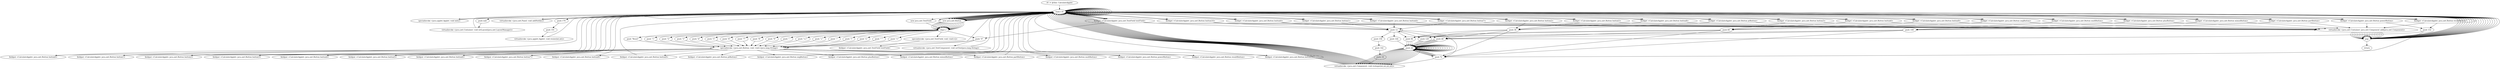 digraph "" {
    "r0 := @this: CalculateApplet"
    "load.r r0"
    "r0 := @this: CalculateApplet"->"load.r r0";
    "specialinvoke <java.applet.Applet: void init()>"
    "load.r r0"->"specialinvoke <java.applet.Applet: void init()>";
    "specialinvoke <java.applet.Applet: void init()>"->"load.r r0";
    "push null"
    "load.r r0"->"push null";
    "virtualinvoke <java.awt.Container: void setLayout(java.awt.LayoutManager)>"
    "push null"->"virtualinvoke <java.awt.Container: void setLayout(java.awt.LayoutManager)>";
    "virtualinvoke <java.awt.Container: void setLayout(java.awt.LayoutManager)>"->"load.r r0";
    "virtualinvoke <java.awt.Panel: void addNotify()>"
    "load.r r0"->"virtualinvoke <java.awt.Panel: void addNotify()>";
    "virtualinvoke <java.awt.Panel: void addNotify()>"->"load.r r0";
    "push 170"
    "load.r r0"->"push 170";
    "push 191"
    "push 170"->"push 191";
    "virtualinvoke <java.applet.Applet: void resize(int,int)>"
    "push 191"->"virtualinvoke <java.applet.Applet: void resize(int,int)>";
    "virtualinvoke <java.applet.Applet: void resize(int,int)>"->"load.r r0";
    "new java.awt.Button"
    "load.r r0"->"new java.awt.Button";
    "dup1.r"
    "new java.awt.Button"->"dup1.r";
    "push \"0\""
    "dup1.r"->"push \"0\"";
    "specialinvoke <java.awt.Button: void <init>(java.lang.String)>"
    "push \"0\""->"specialinvoke <java.awt.Button: void <init>(java.lang.String)>";
    "fieldput <CalculateApplet: java.awt.Button button0>"
    "specialinvoke <java.awt.Button: void <init>(java.lang.String)>"->"fieldput <CalculateApplet: java.awt.Button button0>";
    "fieldput <CalculateApplet: java.awt.Button button0>"->"load.r r0";
    "fieldget <CalculateApplet: java.awt.Button button0>"
    "load.r r0"->"fieldget <CalculateApplet: java.awt.Button button0>";
    "push 12"
    "fieldget <CalculateApplet: java.awt.Button button0>"->"push 12";
    "push 120"
    "push 12"->"push 120";
    "push 24"
    "push 120"->"push 24";
    "push 24"->"push 24";
    "virtualinvoke <java.awt.Component: void reshape(int,int,int,int)>"
    "push 24"->"virtualinvoke <java.awt.Component: void reshape(int,int,int,int)>";
    "virtualinvoke <java.awt.Component: void reshape(int,int,int,int)>"->"load.r r0";
    "load.r r0"->"load.r r0";
    "load.r r0"->"fieldget <CalculateApplet: java.awt.Button button0>";
    "virtualinvoke <java.awt.Container: java.awt.Component add(java.awt.Component)>"
    "fieldget <CalculateApplet: java.awt.Button button0>"->"virtualinvoke <java.awt.Container: java.awt.Component add(java.awt.Component)>";
    "pop"
    "virtualinvoke <java.awt.Container: java.awt.Component add(java.awt.Component)>"->"pop";
    "pop"->"load.r r0";
    "load.r r0"->"new java.awt.Button";
    "new java.awt.Button"->"dup1.r";
    "push \"1\""
    "dup1.r"->"push \"1\"";
    "push \"1\""->"specialinvoke <java.awt.Button: void <init>(java.lang.String)>";
    "fieldput <CalculateApplet: java.awt.Button button1>"
    "specialinvoke <java.awt.Button: void <init>(java.lang.String)>"->"fieldput <CalculateApplet: java.awt.Button button1>";
    "fieldput <CalculateApplet: java.awt.Button button1>"->"load.r r0";
    "fieldget <CalculateApplet: java.awt.Button button1>"
    "load.r r0"->"fieldget <CalculateApplet: java.awt.Button button1>";
    "fieldget <CalculateApplet: java.awt.Button button1>"->"push 12";
    "push 96"
    "push 12"->"push 96";
    "push 96"->"push 24";
    "push 24"->"push 24";
    "push 24"->"virtualinvoke <java.awt.Component: void reshape(int,int,int,int)>";
    "virtualinvoke <java.awt.Component: void reshape(int,int,int,int)>"->"load.r r0";
    "load.r r0"->"load.r r0";
    "load.r r0"->"fieldget <CalculateApplet: java.awt.Button button1>";
    "fieldget <CalculateApplet: java.awt.Button button1>"->"virtualinvoke <java.awt.Container: java.awt.Component add(java.awt.Component)>";
    "virtualinvoke <java.awt.Container: java.awt.Component add(java.awt.Component)>"->"pop";
    "pop"->"load.r r0";
    "load.r r0"->"new java.awt.Button";
    "new java.awt.Button"->"dup1.r";
    "push \"2\""
    "dup1.r"->"push \"2\"";
    "push \"2\""->"specialinvoke <java.awt.Button: void <init>(java.lang.String)>";
    "fieldput <CalculateApplet: java.awt.Button button2>"
    "specialinvoke <java.awt.Button: void <init>(java.lang.String)>"->"fieldput <CalculateApplet: java.awt.Button button2>";
    "fieldput <CalculateApplet: java.awt.Button button2>"->"load.r r0";
    "fieldget <CalculateApplet: java.awt.Button button2>"
    "load.r r0"->"fieldget <CalculateApplet: java.awt.Button button2>";
    "push 36"
    "fieldget <CalculateApplet: java.awt.Button button2>"->"push 36";
    "push 36"->"push 96";
    "push 96"->"push 24";
    "push 24"->"push 24";
    "push 24"->"virtualinvoke <java.awt.Component: void reshape(int,int,int,int)>";
    "virtualinvoke <java.awt.Component: void reshape(int,int,int,int)>"->"load.r r0";
    "load.r r0"->"load.r r0";
    "load.r r0"->"fieldget <CalculateApplet: java.awt.Button button2>";
    "fieldget <CalculateApplet: java.awt.Button button2>"->"virtualinvoke <java.awt.Container: java.awt.Component add(java.awt.Component)>";
    "virtualinvoke <java.awt.Container: java.awt.Component add(java.awt.Component)>"->"pop";
    "pop"->"load.r r0";
    "load.r r0"->"new java.awt.Button";
    "new java.awt.Button"->"dup1.r";
    "push \"3\""
    "dup1.r"->"push \"3\"";
    "push \"3\""->"specialinvoke <java.awt.Button: void <init>(java.lang.String)>";
    "fieldput <CalculateApplet: java.awt.Button button3>"
    "specialinvoke <java.awt.Button: void <init>(java.lang.String)>"->"fieldput <CalculateApplet: java.awt.Button button3>";
    "fieldput <CalculateApplet: java.awt.Button button3>"->"load.r r0";
    "fieldget <CalculateApplet: java.awt.Button button3>"
    "load.r r0"->"fieldget <CalculateApplet: java.awt.Button button3>";
    "push 60"
    "fieldget <CalculateApplet: java.awt.Button button3>"->"push 60";
    "push 60"->"push 96";
    "push 96"->"push 24";
    "push 24"->"push 24";
    "push 24"->"virtualinvoke <java.awt.Component: void reshape(int,int,int,int)>";
    "virtualinvoke <java.awt.Component: void reshape(int,int,int,int)>"->"load.r r0";
    "load.r r0"->"load.r r0";
    "load.r r0"->"fieldget <CalculateApplet: java.awt.Button button3>";
    "fieldget <CalculateApplet: java.awt.Button button3>"->"virtualinvoke <java.awt.Container: java.awt.Component add(java.awt.Component)>";
    "virtualinvoke <java.awt.Container: java.awt.Component add(java.awt.Component)>"->"pop";
    "pop"->"load.r r0";
    "load.r r0"->"new java.awt.Button";
    "new java.awt.Button"->"dup1.r";
    "push \"4\""
    "dup1.r"->"push \"4\"";
    "push \"4\""->"specialinvoke <java.awt.Button: void <init>(java.lang.String)>";
    "fieldput <CalculateApplet: java.awt.Button button4>"
    "specialinvoke <java.awt.Button: void <init>(java.lang.String)>"->"fieldput <CalculateApplet: java.awt.Button button4>";
    "fieldput <CalculateApplet: java.awt.Button button4>"->"load.r r0";
    "fieldget <CalculateApplet: java.awt.Button button4>"
    "load.r r0"->"fieldget <CalculateApplet: java.awt.Button button4>";
    "fieldget <CalculateApplet: java.awt.Button button4>"->"push 12";
    "push 72"
    "push 12"->"push 72";
    "push 72"->"push 24";
    "push 24"->"push 24";
    "push 24"->"virtualinvoke <java.awt.Component: void reshape(int,int,int,int)>";
    "virtualinvoke <java.awt.Component: void reshape(int,int,int,int)>"->"load.r r0";
    "load.r r0"->"load.r r0";
    "load.r r0"->"fieldget <CalculateApplet: java.awt.Button button4>";
    "fieldget <CalculateApplet: java.awt.Button button4>"->"virtualinvoke <java.awt.Container: java.awt.Component add(java.awt.Component)>";
    "virtualinvoke <java.awt.Container: java.awt.Component add(java.awt.Component)>"->"pop";
    "pop"->"load.r r0";
    "load.r r0"->"new java.awt.Button";
    "new java.awt.Button"->"dup1.r";
    "push \"5\""
    "dup1.r"->"push \"5\"";
    "push \"5\""->"specialinvoke <java.awt.Button: void <init>(java.lang.String)>";
    "fieldput <CalculateApplet: java.awt.Button button5>"
    "specialinvoke <java.awt.Button: void <init>(java.lang.String)>"->"fieldput <CalculateApplet: java.awt.Button button5>";
    "fieldput <CalculateApplet: java.awt.Button button5>"->"load.r r0";
    "fieldget <CalculateApplet: java.awt.Button button5>"
    "load.r r0"->"fieldget <CalculateApplet: java.awt.Button button5>";
    "fieldget <CalculateApplet: java.awt.Button button5>"->"push 36";
    "push 36"->"push 72";
    "push 72"->"push 24";
    "push 24"->"push 24";
    "push 24"->"virtualinvoke <java.awt.Component: void reshape(int,int,int,int)>";
    "virtualinvoke <java.awt.Component: void reshape(int,int,int,int)>"->"load.r r0";
    "load.r r0"->"load.r r0";
    "load.r r0"->"fieldget <CalculateApplet: java.awt.Button button5>";
    "fieldget <CalculateApplet: java.awt.Button button5>"->"virtualinvoke <java.awt.Container: java.awt.Component add(java.awt.Component)>";
    "virtualinvoke <java.awt.Container: java.awt.Component add(java.awt.Component)>"->"pop";
    "pop"->"load.r r0";
    "load.r r0"->"new java.awt.Button";
    "new java.awt.Button"->"dup1.r";
    "push \"6\""
    "dup1.r"->"push \"6\"";
    "push \"6\""->"specialinvoke <java.awt.Button: void <init>(java.lang.String)>";
    "fieldput <CalculateApplet: java.awt.Button button6>"
    "specialinvoke <java.awt.Button: void <init>(java.lang.String)>"->"fieldput <CalculateApplet: java.awt.Button button6>";
    "fieldput <CalculateApplet: java.awt.Button button6>"->"load.r r0";
    "fieldget <CalculateApplet: java.awt.Button button6>"
    "load.r r0"->"fieldget <CalculateApplet: java.awt.Button button6>";
    "fieldget <CalculateApplet: java.awt.Button button6>"->"push 60";
    "push 60"->"push 72";
    "push 72"->"push 24";
    "push 24"->"push 24";
    "push 24"->"virtualinvoke <java.awt.Component: void reshape(int,int,int,int)>";
    "virtualinvoke <java.awt.Component: void reshape(int,int,int,int)>"->"load.r r0";
    "load.r r0"->"load.r r0";
    "load.r r0"->"fieldget <CalculateApplet: java.awt.Button button6>";
    "fieldget <CalculateApplet: java.awt.Button button6>"->"virtualinvoke <java.awt.Container: java.awt.Component add(java.awt.Component)>";
    "virtualinvoke <java.awt.Container: java.awt.Component add(java.awt.Component)>"->"pop";
    "pop"->"load.r r0";
    "load.r r0"->"new java.awt.Button";
    "new java.awt.Button"->"dup1.r";
    "push \"7\""
    "dup1.r"->"push \"7\"";
    "push \"7\""->"specialinvoke <java.awt.Button: void <init>(java.lang.String)>";
    "fieldput <CalculateApplet: java.awt.Button button7>"
    "specialinvoke <java.awt.Button: void <init>(java.lang.String)>"->"fieldput <CalculateApplet: java.awt.Button button7>";
    "fieldput <CalculateApplet: java.awt.Button button7>"->"load.r r0";
    "fieldget <CalculateApplet: java.awt.Button button7>"
    "load.r r0"->"fieldget <CalculateApplet: java.awt.Button button7>";
    "fieldget <CalculateApplet: java.awt.Button button7>"->"push 12";
    "push 48"
    "push 12"->"push 48";
    "push 48"->"push 24";
    "push 24"->"push 24";
    "push 24"->"virtualinvoke <java.awt.Component: void reshape(int,int,int,int)>";
    "virtualinvoke <java.awt.Component: void reshape(int,int,int,int)>"->"load.r r0";
    "load.r r0"->"load.r r0";
    "load.r r0"->"fieldget <CalculateApplet: java.awt.Button button7>";
    "fieldget <CalculateApplet: java.awt.Button button7>"->"virtualinvoke <java.awt.Container: java.awt.Component add(java.awt.Component)>";
    "virtualinvoke <java.awt.Container: java.awt.Component add(java.awt.Component)>"->"pop";
    "pop"->"load.r r0";
    "load.r r0"->"new java.awt.Button";
    "new java.awt.Button"->"dup1.r";
    "push \"8\""
    "dup1.r"->"push \"8\"";
    "push \"8\""->"specialinvoke <java.awt.Button: void <init>(java.lang.String)>";
    "fieldput <CalculateApplet: java.awt.Button button8>"
    "specialinvoke <java.awt.Button: void <init>(java.lang.String)>"->"fieldput <CalculateApplet: java.awt.Button button8>";
    "fieldput <CalculateApplet: java.awt.Button button8>"->"load.r r0";
    "fieldget <CalculateApplet: java.awt.Button button8>"
    "load.r r0"->"fieldget <CalculateApplet: java.awt.Button button8>";
    "fieldget <CalculateApplet: java.awt.Button button8>"->"push 36";
    "push 36"->"push 48";
    "push 48"->"push 24";
    "push 24"->"push 24";
    "push 24"->"virtualinvoke <java.awt.Component: void reshape(int,int,int,int)>";
    "virtualinvoke <java.awt.Component: void reshape(int,int,int,int)>"->"load.r r0";
    "load.r r0"->"load.r r0";
    "load.r r0"->"fieldget <CalculateApplet: java.awt.Button button8>";
    "fieldget <CalculateApplet: java.awt.Button button8>"->"virtualinvoke <java.awt.Container: java.awt.Component add(java.awt.Component)>";
    "virtualinvoke <java.awt.Container: java.awt.Component add(java.awt.Component)>"->"pop";
    "pop"->"load.r r0";
    "load.r r0"->"new java.awt.Button";
    "new java.awt.Button"->"dup1.r";
    "push \"9\""
    "dup1.r"->"push \"9\"";
    "push \"9\""->"specialinvoke <java.awt.Button: void <init>(java.lang.String)>";
    "fieldput <CalculateApplet: java.awt.Button button9>"
    "specialinvoke <java.awt.Button: void <init>(java.lang.String)>"->"fieldput <CalculateApplet: java.awt.Button button9>";
    "fieldput <CalculateApplet: java.awt.Button button9>"->"load.r r0";
    "fieldget <CalculateApplet: java.awt.Button button9>"
    "load.r r0"->"fieldget <CalculateApplet: java.awt.Button button9>";
    "fieldget <CalculateApplet: java.awt.Button button9>"->"push 60";
    "push 60"->"push 48";
    "push 48"->"push 24";
    "push 24"->"push 24";
    "push 24"->"virtualinvoke <java.awt.Component: void reshape(int,int,int,int)>";
    "virtualinvoke <java.awt.Component: void reshape(int,int,int,int)>"->"load.r r0";
    "load.r r0"->"load.r r0";
    "load.r r0"->"fieldget <CalculateApplet: java.awt.Button button9>";
    "fieldget <CalculateApplet: java.awt.Button button9>"->"virtualinvoke <java.awt.Container: java.awt.Component add(java.awt.Component)>";
    "virtualinvoke <java.awt.Container: java.awt.Component add(java.awt.Component)>"->"pop";
    "pop"->"load.r r0";
    "load.r r0"->"new java.awt.Button";
    "new java.awt.Button"->"dup1.r";
    "push \".\""
    "dup1.r"->"push \".\"";
    "push \".\""->"specialinvoke <java.awt.Button: void <init>(java.lang.String)>";
    "fieldput <CalculateApplet: java.awt.Button ptButton>"
    "specialinvoke <java.awt.Button: void <init>(java.lang.String)>"->"fieldput <CalculateApplet: java.awt.Button ptButton>";
    "fieldput <CalculateApplet: java.awt.Button ptButton>"->"load.r r0";
    "fieldget <CalculateApplet: java.awt.Button ptButton>"
    "load.r r0"->"fieldget <CalculateApplet: java.awt.Button ptButton>";
    "fieldget <CalculateApplet: java.awt.Button ptButton>"->"push 36";
    "push 36"->"push 120";
    "push 120"->"push 24";
    "push 24"->"push 24";
    "push 24"->"virtualinvoke <java.awt.Component: void reshape(int,int,int,int)>";
    "virtualinvoke <java.awt.Component: void reshape(int,int,int,int)>"->"load.r r0";
    "load.r r0"->"load.r r0";
    "load.r r0"->"fieldget <CalculateApplet: java.awt.Button ptButton>";
    "fieldget <CalculateApplet: java.awt.Button ptButton>"->"virtualinvoke <java.awt.Container: java.awt.Component add(java.awt.Component)>";
    "virtualinvoke <java.awt.Container: java.awt.Component add(java.awt.Component)>"->"pop";
    "pop"->"load.r r0";
    "load.r r0"->"new java.awt.Button";
    "new java.awt.Button"->"dup1.r";
    "push \"+/-\""
    "dup1.r"->"push \"+/-\"";
    "push \"+/-\""->"specialinvoke <java.awt.Button: void <init>(java.lang.String)>";
    "fieldput <CalculateApplet: java.awt.Button negButton>"
    "specialinvoke <java.awt.Button: void <init>(java.lang.String)>"->"fieldput <CalculateApplet: java.awt.Button negButton>";
    "fieldput <CalculateApplet: java.awt.Button negButton>"->"load.r r0";
    "fieldget <CalculateApplet: java.awt.Button negButton>"
    "load.r r0"->"fieldget <CalculateApplet: java.awt.Button negButton>";
    "fieldget <CalculateApplet: java.awt.Button negButton>"->"push 60";
    "push 60"->"push 120";
    "push 120"->"push 24";
    "push 24"->"push 24";
    "push 24"->"virtualinvoke <java.awt.Component: void reshape(int,int,int,int)>";
    "virtualinvoke <java.awt.Component: void reshape(int,int,int,int)>"->"load.r r0";
    "load.r r0"->"load.r r0";
    "load.r r0"->"fieldget <CalculateApplet: java.awt.Button negButton>";
    "fieldget <CalculateApplet: java.awt.Button negButton>"->"virtualinvoke <java.awt.Container: java.awt.Component add(java.awt.Component)>";
    "virtualinvoke <java.awt.Container: java.awt.Component add(java.awt.Component)>"->"pop";
    "pop"->"load.r r0";
    "load.r r0"->"new java.awt.Button";
    "new java.awt.Button"->"dup1.r";
    "push \"+\""
    "dup1.r"->"push \"+\"";
    "push \"+\""->"specialinvoke <java.awt.Button: void <init>(java.lang.String)>";
    "fieldput <CalculateApplet: java.awt.Button plusButton>"
    "specialinvoke <java.awt.Button: void <init>(java.lang.String)>"->"fieldput <CalculateApplet: java.awt.Button plusButton>";
    "fieldput <CalculateApplet: java.awt.Button plusButton>"->"load.r r0";
    "fieldget <CalculateApplet: java.awt.Button plusButton>"
    "load.r r0"->"fieldget <CalculateApplet: java.awt.Button plusButton>";
    "push 108"
    "fieldget <CalculateApplet: java.awt.Button plusButton>"->"push 108";
    "push 108"->"push 96";
    "push 96"->"push 24";
    "push 24"->"push 24";
    "push 24"->"virtualinvoke <java.awt.Component: void reshape(int,int,int,int)>";
    "virtualinvoke <java.awt.Component: void reshape(int,int,int,int)>"->"load.r r0";
    "load.r r0"->"load.r r0";
    "load.r r0"->"fieldget <CalculateApplet: java.awt.Button plusButton>";
    "fieldget <CalculateApplet: java.awt.Button plusButton>"->"virtualinvoke <java.awt.Container: java.awt.Component add(java.awt.Component)>";
    "virtualinvoke <java.awt.Container: java.awt.Component add(java.awt.Component)>"->"pop";
    "pop"->"load.r r0";
    "load.r r0"->"new java.awt.Button";
    "new java.awt.Button"->"dup1.r";
    "push \"-\""
    "dup1.r"->"push \"-\"";
    "push \"-\""->"specialinvoke <java.awt.Button: void <init>(java.lang.String)>";
    "fieldput <CalculateApplet: java.awt.Button minusButton>"
    "specialinvoke <java.awt.Button: void <init>(java.lang.String)>"->"fieldput <CalculateApplet: java.awt.Button minusButton>";
    "fieldput <CalculateApplet: java.awt.Button minusButton>"->"load.r r0";
    "fieldget <CalculateApplet: java.awt.Button minusButton>"
    "load.r r0"->"fieldget <CalculateApplet: java.awt.Button minusButton>";
    "fieldget <CalculateApplet: java.awt.Button minusButton>"->"push 108";
    "push 108"->"push 120";
    "push 120"->"push 24";
    "push 24"->"push 24";
    "push 24"->"virtualinvoke <java.awt.Component: void reshape(int,int,int,int)>";
    "virtualinvoke <java.awt.Component: void reshape(int,int,int,int)>"->"load.r r0";
    "load.r r0"->"load.r r0";
    "load.r r0"->"fieldget <CalculateApplet: java.awt.Button minusButton>";
    "fieldget <CalculateApplet: java.awt.Button minusButton>"->"virtualinvoke <java.awt.Container: java.awt.Component add(java.awt.Component)>";
    "virtualinvoke <java.awt.Container: java.awt.Component add(java.awt.Component)>"->"pop";
    "pop"->"load.r r0";
    "load.r r0"->"new java.awt.Button";
    "new java.awt.Button"->"dup1.r";
    "push \"/\""
    "dup1.r"->"push \"/\"";
    "push \"/\""->"specialinvoke <java.awt.Button: void <init>(java.lang.String)>";
    "fieldput <CalculateApplet: java.awt.Button partButton>"
    "specialinvoke <java.awt.Button: void <init>(java.lang.String)>"->"fieldput <CalculateApplet: java.awt.Button partButton>";
    "fieldput <CalculateApplet: java.awt.Button partButton>"->"load.r r0";
    "fieldget <CalculateApplet: java.awt.Button partButton>"
    "load.r r0"->"fieldget <CalculateApplet: java.awt.Button partButton>";
    "fieldget <CalculateApplet: java.awt.Button partButton>"->"push 108";
    "push 108"->"push 72";
    "push 72"->"push 24";
    "push 24"->"push 24";
    "push 24"->"virtualinvoke <java.awt.Component: void reshape(int,int,int,int)>";
    "virtualinvoke <java.awt.Component: void reshape(int,int,int,int)>"->"load.r r0";
    "load.r r0"->"load.r r0";
    "load.r r0"->"fieldget <CalculateApplet: java.awt.Button partButton>";
    "fieldget <CalculateApplet: java.awt.Button partButton>"->"virtualinvoke <java.awt.Container: java.awt.Component add(java.awt.Component)>";
    "virtualinvoke <java.awt.Container: java.awt.Component add(java.awt.Component)>"->"pop";
    "pop"->"load.r r0";
    "load.r r0"->"new java.awt.Button";
    "new java.awt.Button"->"dup1.r";
    "push \"x\""
    "dup1.r"->"push \"x\"";
    "push \"x\""->"specialinvoke <java.awt.Button: void <init>(java.lang.String)>";
    "fieldput <CalculateApplet: java.awt.Button multButton>"
    "specialinvoke <java.awt.Button: void <init>(java.lang.String)>"->"fieldput <CalculateApplet: java.awt.Button multButton>";
    "fieldput <CalculateApplet: java.awt.Button multButton>"->"load.r r0";
    "fieldget <CalculateApplet: java.awt.Button multButton>"
    "load.r r0"->"fieldget <CalculateApplet: java.awt.Button multButton>";
    "fieldget <CalculateApplet: java.awt.Button multButton>"->"push 108";
    "push 108"->"push 48";
    "push 48"->"push 24";
    "push 24"->"push 24";
    "push 24"->"virtualinvoke <java.awt.Component: void reshape(int,int,int,int)>";
    "virtualinvoke <java.awt.Component: void reshape(int,int,int,int)>"->"load.r r0";
    "load.r r0"->"load.r r0";
    "load.r r0"->"fieldget <CalculateApplet: java.awt.Button multButton>";
    "fieldget <CalculateApplet: java.awt.Button multButton>"->"virtualinvoke <java.awt.Container: java.awt.Component add(java.awt.Component)>";
    "virtualinvoke <java.awt.Container: java.awt.Component add(java.awt.Component)>"->"pop";
    "pop"->"load.r r0";
    "load.r r0"->"new java.awt.Button";
    "new java.awt.Button"->"dup1.r";
    "push \"^\""
    "dup1.r"->"push \"^\"";
    "push \"^\""->"specialinvoke <java.awt.Button: void <init>(java.lang.String)>";
    "fieldput <CalculateApplet: java.awt.Button powerButton>"
    "specialinvoke <java.awt.Button: void <init>(java.lang.String)>"->"fieldput <CalculateApplet: java.awt.Button powerButton>";
    "fieldput <CalculateApplet: java.awt.Button powerButton>"->"load.r r0";
    "fieldget <CalculateApplet: java.awt.Button powerButton>"
    "load.r r0"->"fieldget <CalculateApplet: java.awt.Button powerButton>";
    "push 132"
    "fieldget <CalculateApplet: java.awt.Button powerButton>"->"push 132";
    "push 132"->"push 48";
    "push 48"->"push 24";
    "push 24"->"push 24";
    "push 24"->"virtualinvoke <java.awt.Component: void reshape(int,int,int,int)>";
    "virtualinvoke <java.awt.Component: void reshape(int,int,int,int)>"->"load.r r0";
    "load.r r0"->"load.r r0";
    "load.r r0"->"fieldget <CalculateApplet: java.awt.Button powerButton>";
    "fieldget <CalculateApplet: java.awt.Button powerButton>"->"virtualinvoke <java.awt.Container: java.awt.Component add(java.awt.Component)>";
    "virtualinvoke <java.awt.Container: java.awt.Component add(java.awt.Component)>"->"pop";
    "pop"->"load.r r0";
    "load.r r0"->"new java.awt.Button";
    "new java.awt.Button"->"dup1.r";
    "push \"=\""
    "dup1.r"->"push \"=\"";
    "push \"=\""->"specialinvoke <java.awt.Button: void <init>(java.lang.String)>";
    "fieldput <CalculateApplet: java.awt.Button resultButton>"
    "specialinvoke <java.awt.Button: void <init>(java.lang.String)>"->"fieldput <CalculateApplet: java.awt.Button resultButton>";
    "fieldput <CalculateApplet: java.awt.Button resultButton>"->"load.r r0";
    "fieldget <CalculateApplet: java.awt.Button resultButton>"
    "load.r r0"->"fieldget <CalculateApplet: java.awt.Button resultButton>";
    "fieldget <CalculateApplet: java.awt.Button resultButton>"->"push 132";
    "push 132"->"push 72";
    "push 72"->"push 24";
    "push 24"->"push 72";
    "push 72"->"virtualinvoke <java.awt.Component: void reshape(int,int,int,int)>";
    "virtualinvoke <java.awt.Component: void reshape(int,int,int,int)>"->"load.r r0";
    "load.r r0"->"load.r r0";
    "load.r r0"->"fieldget <CalculateApplet: java.awt.Button resultButton>";
    "fieldget <CalculateApplet: java.awt.Button resultButton>"->"virtualinvoke <java.awt.Container: java.awt.Component add(java.awt.Component)>";
    "virtualinvoke <java.awt.Container: java.awt.Component add(java.awt.Component)>"->"pop";
    "pop"->"load.r r0";
    "new java.awt.TextField"
    "load.r r0"->"new java.awt.TextField";
    "new java.awt.TextField"->"dup1.r";
    "specialinvoke <java.awt.TextField: void <init>()>"
    "dup1.r"->"specialinvoke <java.awt.TextField: void <init>()>";
    "fieldput <CalculateApplet: java.awt.TextField textField>"
    "specialinvoke <java.awt.TextField: void <init>()>"->"fieldput <CalculateApplet: java.awt.TextField textField>";
    "fieldput <CalculateApplet: java.awt.TextField textField>"->"load.r r0";
    "fieldget <CalculateApplet: java.awt.TextField textField>"
    "load.r r0"->"fieldget <CalculateApplet: java.awt.TextField textField>";
    "fieldget <CalculateApplet: java.awt.TextField textField>"->"push \"0\"";
    "virtualinvoke <java.awt.TextComponent: void setText(java.lang.String)>"
    "push \"0\""->"virtualinvoke <java.awt.TextComponent: void setText(java.lang.String)>";
    "virtualinvoke <java.awt.TextComponent: void setText(java.lang.String)>"->"load.r r0";
    "load.r r0"->"fieldget <CalculateApplet: java.awt.TextField textField>";
    "fieldget <CalculateApplet: java.awt.TextField textField>"->"push 12";
    "push 12"->"push 12";
    "push 144"
    "push 12"->"push 144";
    "push 144"->"push 24";
    "push 24"->"virtualinvoke <java.awt.Component: void reshape(int,int,int,int)>";
    "virtualinvoke <java.awt.Component: void reshape(int,int,int,int)>"->"load.r r0";
    "load.r r0"->"load.r r0";
    "load.r r0"->"fieldget <CalculateApplet: java.awt.TextField textField>";
    "fieldget <CalculateApplet: java.awt.TextField textField>"->"virtualinvoke <java.awt.Container: java.awt.Component add(java.awt.Component)>";
    "virtualinvoke <java.awt.Container: java.awt.Component add(java.awt.Component)>"->"pop";
    "pop"->"load.r r0";
    "load.r r0"->"new java.awt.Button";
    "new java.awt.Button"->"dup1.r";
    "push \"Reset\""
    "dup1.r"->"push \"Reset\"";
    "push \"Reset\""->"specialinvoke <java.awt.Button: void <init>(java.lang.String)>";
    "fieldput <CalculateApplet: java.awt.Button button10>"
    "specialinvoke <java.awt.Button: void <init>(java.lang.String)>"->"fieldput <CalculateApplet: java.awt.Button button10>";
    "fieldput <CalculateApplet: java.awt.Button button10>"->"load.r r0";
    "fieldget <CalculateApplet: java.awt.Button button10>"
    "load.r r0"->"fieldget <CalculateApplet: java.awt.Button button10>";
    "fieldget <CalculateApplet: java.awt.Button button10>"->"push 12";
    "push 156"
    "push 12"->"push 156";
    "push 142"
    "push 156"->"push 142";
    "push 19"
    "push 142"->"push 19";
    "push 19"->"virtualinvoke <java.awt.Component: void reshape(int,int,int,int)>";
    "virtualinvoke <java.awt.Component: void reshape(int,int,int,int)>"->"load.r r0";
    "load.r r0"->"load.r r0";
    "load.r r0"->"fieldget <CalculateApplet: java.awt.Button button10>";
    "fieldget <CalculateApplet: java.awt.Button button10>"->"virtualinvoke <java.awt.Container: java.awt.Component add(java.awt.Component)>";
    "virtualinvoke <java.awt.Container: java.awt.Component add(java.awt.Component)>"->"pop";
    "return"
    "pop"->"return";
}
